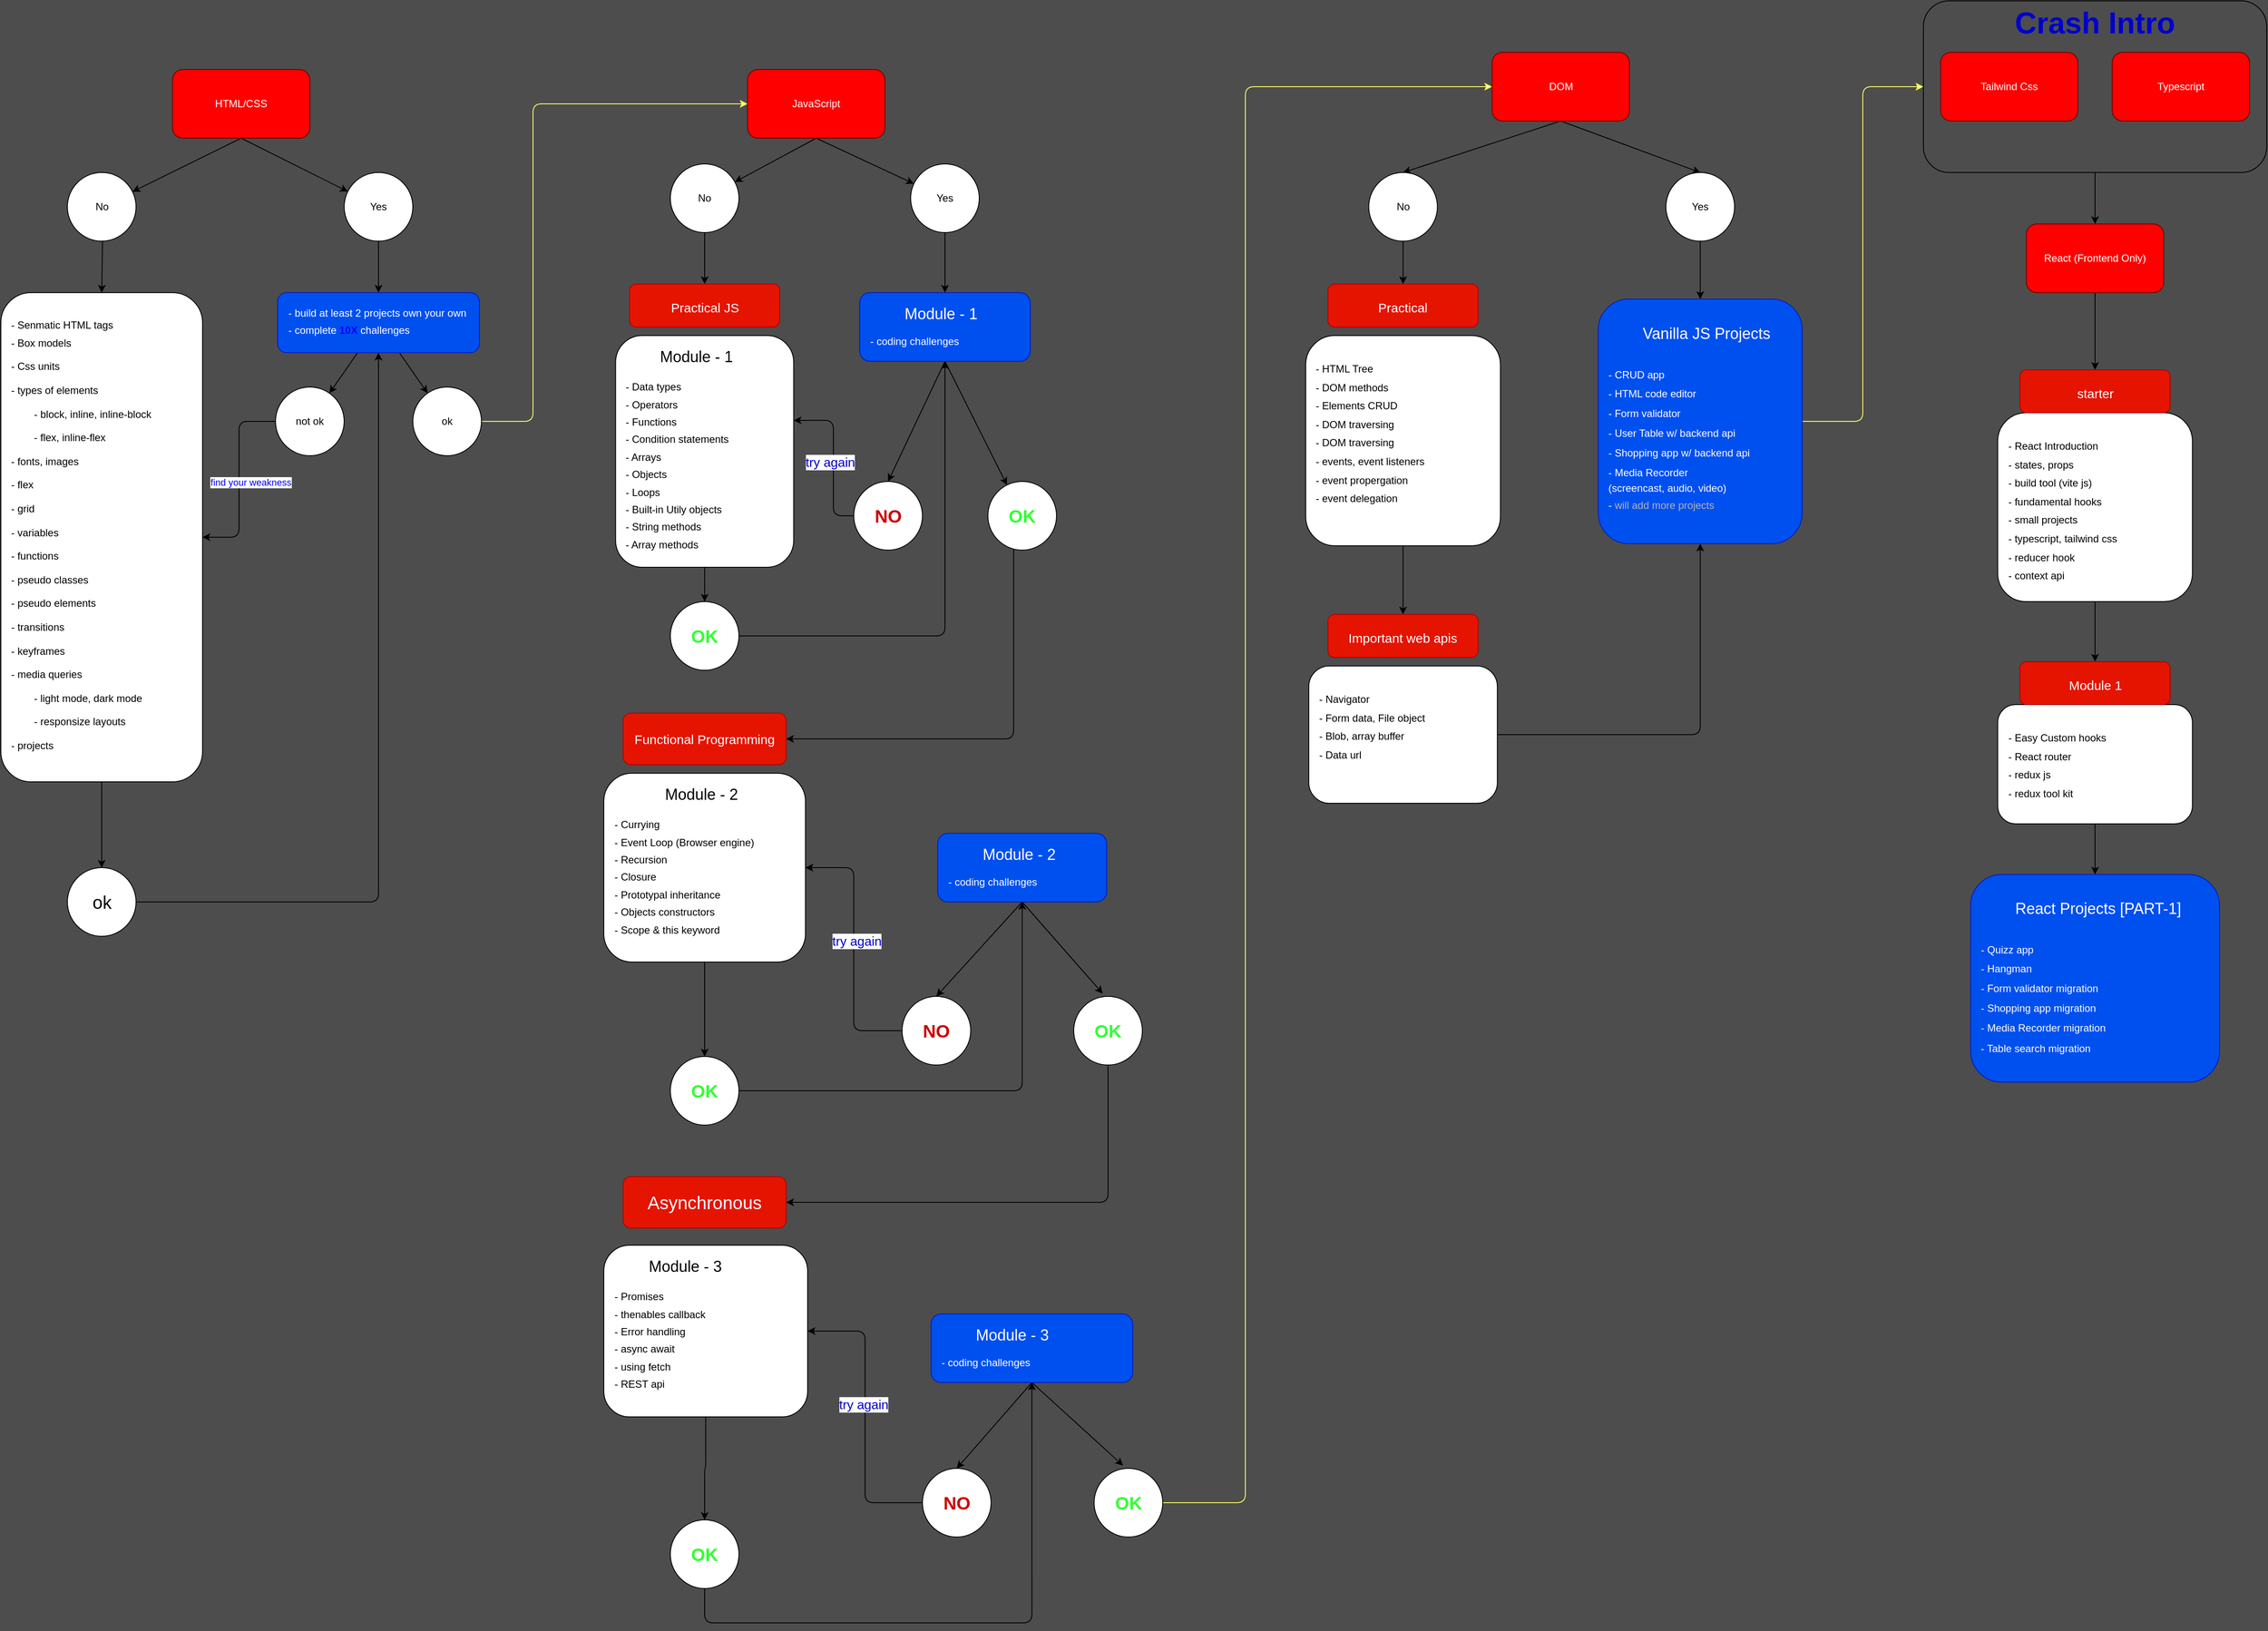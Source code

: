 <mxfile>
    <diagram id="TA0ZKF6RBeeegdJgYU5x" name="Page-1">
        <mxGraphModel dx="1787" dy="1337" grid="1" gridSize="10" guides="1" tooltips="1" connect="1" arrows="1" fold="1" page="0" pageScale="1" pageWidth="850" pageHeight="1100" background="#4D4D4D" math="0" shadow="0">
            <root>
                <mxCell id="0"/>
                <mxCell id="1" parent="0"/>
                <mxCell id="6" value="" style="edgeStyle=none;html=1;exitX=0.5;exitY=1;exitDx=0;exitDy=0;" parent="1" source="2" target="4" edge="1">
                    <mxGeometry relative="1" as="geometry"/>
                </mxCell>
                <mxCell id="2" value="HTML/CSS" style="rounded=1;whiteSpace=wrap;html=1;fillColor=#FF0000;fontColor=#ffffff;strokeColor=#6F0000;" parent="1" vertex="1">
                    <mxGeometry x="160" y="70" width="160" height="80" as="geometry"/>
                </mxCell>
                <mxCell id="15" style="edgeStyle=none;html=1;entryX=0.5;entryY=0;entryDx=0;entryDy=0;fontColor=#0000FF;" parent="1" source="4" target="14" edge="1">
                    <mxGeometry relative="1" as="geometry"/>
                </mxCell>
                <mxCell id="4" value="No" style="ellipse;whiteSpace=wrap;html=1;rounded=1;" parent="1" vertex="1">
                    <mxGeometry x="37.5" y="190" width="80" height="80" as="geometry"/>
                </mxCell>
                <mxCell id="13" style="edgeStyle=none;html=1;entryX=0.5;entryY=0;entryDx=0;entryDy=0;" parent="1" source="8" target="11" edge="1">
                    <mxGeometry relative="1" as="geometry"/>
                </mxCell>
                <mxCell id="8" value="Yes" style="ellipse;whiteSpace=wrap;html=1;rounded=1;" parent="1" vertex="1">
                    <mxGeometry x="360" y="190" width="80" height="80" as="geometry"/>
                </mxCell>
                <mxCell id="9" value="" style="edgeStyle=none;html=1;exitX=0.5;exitY=1;exitDx=0;exitDy=0;" parent="1" source="2" target="8" edge="1">
                    <mxGeometry relative="1" as="geometry">
                        <mxPoint x="413.636" y="160" as="sourcePoint"/>
                    </mxGeometry>
                </mxCell>
                <mxCell id="17" value="" style="edgeStyle=none;html=1;fontColor=#0000FF;" parent="1" source="11" target="16" edge="1">
                    <mxGeometry relative="1" as="geometry"/>
                </mxCell>
                <mxCell id="19" value="" style="edgeStyle=none;html=1;fontColor=#0000FF;" parent="1" source="11" target="18" edge="1">
                    <mxGeometry relative="1" as="geometry"/>
                </mxCell>
                <mxCell id="11" value="&lt;div style=&quot;text-align: justify;&quot;&gt;&lt;span style=&quot;background-color: initial;&quot;&gt;- build at least 2 projects own your own&lt;/span&gt;&lt;/div&gt;&lt;div style=&quot;text-align: justify; line-height: 230%;&quot;&gt;&lt;span style=&quot;background-color: initial;&quot;&gt;- complete &lt;b&gt;&lt;font color=&quot;#0000ff&quot;&gt;10X&lt;/font&gt;&lt;/b&gt; challenges&lt;/span&gt;&lt;/div&gt;" style="whiteSpace=wrap;html=1;rounded=1;align=left;spacingTop=0;spacing=12;verticalAlign=top;fillColor=#0050ef;fontColor=#ffffff;strokeColor=#001DBC;" parent="1" vertex="1">
                    <mxGeometry x="282.5" y="330" width="235" height="70" as="geometry"/>
                </mxCell>
                <mxCell id="36" value="" style="edgeStyle=none;html=1;fontSize=18;" parent="1" source="14" target="35" edge="1">
                    <mxGeometry relative="1" as="geometry"/>
                </mxCell>
                <mxCell id="14" value="&amp;nbsp; &amp;nbsp; &amp;nbsp; &amp;nbsp; &amp;nbsp; &amp;nbsp; &amp;nbsp; &amp;nbsp; &amp;nbsp; &amp;nbsp; &amp;nbsp; &amp;nbsp; &amp;nbsp; &amp;nbsp; &amp;nbsp; &amp;nbsp; &amp;nbsp; &amp;nbsp; &amp;nbsp; &amp;nbsp; &amp;nbsp; &amp;nbsp; &amp;nbsp; &amp;nbsp; &amp;nbsp; &amp;nbsp; &amp;nbsp; &amp;nbsp; &amp;nbsp; &amp;nbsp;&lt;br&gt;- Senmatic HTML tags&lt;br&gt;&lt;div style=&quot;line-height: 27.6px;&quot;&gt;&lt;span style=&quot;background-color: initial;&quot;&gt;- Box models&lt;/span&gt;&lt;/div&gt;&lt;div style=&quot;line-height: 27.6px;&quot;&gt;&lt;span style=&quot;background-color: initial;&quot;&gt;- Css units&lt;/span&gt;&lt;/div&gt;&lt;div style=&quot;line-height: 27.6px;&quot;&gt;&lt;span style=&quot;background-color: initial;&quot;&gt;- types of elements&amp;nbsp;&lt;/span&gt;&lt;/div&gt;&lt;div style=&quot;line-height: 27.6px;&quot;&gt;&lt;span style=&quot;background-color: initial;&quot;&gt;&lt;span style=&quot;white-space: pre;&quot;&gt;&#9;&lt;/span&gt;- block, inline, inline-block&lt;/span&gt;&lt;/div&gt;&lt;div style=&quot;line-height: 27.6px;&quot;&gt;&lt;span style=&quot;background-color: initial;&quot;&gt;&lt;span style=&quot;white-space: pre;&quot;&gt;&#9;&lt;/span&gt;- flex, inline-flex&lt;br&gt;&lt;/span&gt;&lt;/div&gt;&lt;div style=&quot;line-height: 27.6px;&quot;&gt;&lt;span style=&quot;background-color: initial;&quot;&gt;- fonts,&amp;nbsp;&lt;/span&gt;&lt;span style=&quot;background-color: initial;&quot;&gt;images&lt;/span&gt;&lt;span style=&quot;background-color: initial;&quot;&gt;&lt;br&gt;&lt;/span&gt;&lt;/div&gt;&lt;div style=&quot;line-height: 27.6px;&quot;&gt;&lt;span style=&quot;background-color: initial;&quot;&gt;- flex&lt;/span&gt;&lt;/div&gt;&lt;div style=&quot;line-height: 27.6px;&quot;&gt;&lt;span style=&quot;background-color: initial;&quot;&gt;- grid&lt;/span&gt;&lt;/div&gt;&lt;div style=&quot;line-height: 27.6px;&quot;&gt;&lt;span style=&quot;background-color: initial;&quot;&gt;- variables&lt;/span&gt;&lt;/div&gt;&lt;div style=&quot;line-height: 27.6px;&quot;&gt;&lt;span style=&quot;background-color: initial;&quot;&gt;- functions&lt;/span&gt;&lt;/div&gt;&lt;div style=&quot;line-height: 27.6px;&quot;&gt;&lt;span style=&quot;background-color: initial;&quot;&gt;- pseudo classes&lt;/span&gt;&lt;/div&gt;&lt;div style=&quot;line-height: 27.6px;&quot;&gt;&lt;span style=&quot;background-color: initial;&quot;&gt;- pseudo elements&lt;/span&gt;&lt;/div&gt;&lt;div style=&quot;line-height: 27.6px;&quot;&gt;&lt;span style=&quot;background-color: initial;&quot;&gt;- transitions&lt;/span&gt;&lt;/div&gt;&lt;div style=&quot;line-height: 27.6px;&quot;&gt;&lt;span style=&quot;background-color: initial;&quot;&gt;- keyframes&lt;/span&gt;&lt;/div&gt;&lt;div style=&quot;line-height: 27.6px;&quot;&gt;&lt;span style=&quot;background-color: initial;&quot;&gt;- media queries&amp;nbsp;&lt;/span&gt;&lt;/div&gt;&lt;div style=&quot;line-height: 27.6px;&quot;&gt;&lt;span style=&quot;background-color: initial;&quot;&gt;&lt;span style=&quot;white-space: pre;&quot;&gt;&#9;&lt;/span&gt;- light mode, dark mode&lt;br&gt;&lt;/span&gt;&lt;/div&gt;&lt;div style=&quot;line-height: 27.6px;&quot;&gt;&lt;span style=&quot;background-color: initial;&quot;&gt;&lt;span style=&quot;white-space: pre;&quot;&gt;&#9;&lt;/span&gt;- responsize layouts&lt;br&gt;&lt;/span&gt;&lt;/div&gt;&lt;div style=&quot;line-height: 27.6px;&quot;&gt;&lt;span style=&quot;background-color: initial;&quot;&gt;- projects&lt;/span&gt;&lt;/div&gt;" style="whiteSpace=wrap;html=1;rounded=1;align=left;spacingTop=0;spacing=12;verticalAlign=top;" parent="1" vertex="1">
                    <mxGeometry x="-40" y="330" width="235" height="570" as="geometry"/>
                </mxCell>
                <mxCell id="30" style="edgeStyle=orthogonalEdgeStyle;html=1;entryX=0;entryY=0.5;entryDx=0;entryDy=0;fontColor=#0000FF;fontSize=19;strokeColor=#FFFF66;" parent="1" source="16" target="26" edge="1">
                    <mxGeometry relative="1" as="geometry">
                        <Array as="points">
                            <mxPoint x="580" y="480"/>
                            <mxPoint x="580" y="110"/>
                        </Array>
                    </mxGeometry>
                </mxCell>
                <mxCell id="16" value="ok" style="ellipse;whiteSpace=wrap;html=1;align=center;verticalAlign=middle;rounded=1;spacingTop=0;spacing=12;" parent="1" vertex="1">
                    <mxGeometry x="440" y="440" width="80" height="80" as="geometry"/>
                </mxCell>
                <mxCell id="21" style="edgeStyle=orthogonalEdgeStyle;html=1;entryX=1;entryY=0.5;entryDx=0;entryDy=0;fontColor=#0000FF;" parent="1" source="18" target="14" edge="1">
                    <mxGeometry relative="1" as="geometry"/>
                </mxCell>
                <mxCell id="22" value="find your weakness" style="edgeLabel;html=1;align=center;verticalAlign=middle;resizable=0;points=[];fontColor=#0000FF;rounded=1;" parent="21" vertex="1" connectable="0">
                    <mxGeometry x="-0.205" relative="1" as="geometry">
                        <mxPoint x="13" y="26" as="offset"/>
                    </mxGeometry>
                </mxCell>
                <mxCell id="18" value="not ok" style="ellipse;whiteSpace=wrap;html=1;align=center;verticalAlign=middle;rounded=1;spacingTop=0;spacing=12;" parent="1" vertex="1">
                    <mxGeometry x="280" y="440" width="80" height="80" as="geometry"/>
                </mxCell>
                <mxCell id="25" value="" style="edgeStyle=none;html=1;exitX=0.5;exitY=1;exitDx=0;exitDy=0;" parent="1" source="26" target="27" edge="1">
                    <mxGeometry relative="1" as="geometry"/>
                </mxCell>
                <mxCell id="26" value="JavaScript" style="rounded=1;whiteSpace=wrap;html=1;fillColor=#FF0000;fontColor=#ffffff;strokeColor=#6F0000;" parent="1" vertex="1">
                    <mxGeometry x="830" y="70" width="160" height="80" as="geometry"/>
                </mxCell>
                <mxCell id="87" style="edgeStyle=orthogonalEdgeStyle;html=1;fontSize=15;fontColor=#0000CC;" parent="1" source="27" target="81" edge="1">
                    <mxGeometry relative="1" as="geometry"/>
                </mxCell>
                <mxCell id="27" value="No" style="ellipse;whiteSpace=wrap;html=1;rounded=1;" parent="1" vertex="1">
                    <mxGeometry x="740" y="180" width="80" height="80" as="geometry"/>
                </mxCell>
                <mxCell id="34" style="edgeStyle=none;html=1;" parent="1" source="28" target="33" edge="1">
                    <mxGeometry relative="1" as="geometry"/>
                </mxCell>
                <mxCell id="28" value="Yes" style="ellipse;whiteSpace=wrap;html=1;rounded=1;" parent="1" vertex="1">
                    <mxGeometry x="1020" y="180" width="80" height="80" as="geometry"/>
                </mxCell>
                <mxCell id="29" value="" style="edgeStyle=none;html=1;exitX=0.5;exitY=1;exitDx=0;exitDy=0;" parent="1" source="26" target="28" edge="1">
                    <mxGeometry relative="1" as="geometry">
                        <mxPoint x="1006.136" y="160" as="sourcePoint"/>
                    </mxGeometry>
                </mxCell>
                <mxCell id="47" value="" style="html=1;fontSize=16;exitX=0.5;exitY=1;exitDx=0;exitDy=0;" parent="1" source="33" target="46" edge="1">
                    <mxGeometry relative="1" as="geometry"/>
                </mxCell>
                <mxCell id="49" style="edgeStyle=none;html=1;exitX=0.5;exitY=1;exitDx=0;exitDy=0;entryX=0.5;entryY=0;entryDx=0;entryDy=0;fontSize=21;fontColor=#33FF33;" parent="1" source="33" target="48" edge="1">
                    <mxGeometry relative="1" as="geometry"/>
                </mxCell>
                <mxCell id="33" value="&lt;blockquote style=&quot;margin: 0px 0px 0px 40px; border: none; padding: 0px; line-height: 140%;&quot;&gt;&lt;div style=&quot;text-align: center; line-height: 140%;&quot;&gt;&lt;font style=&quot;font-size: 18px;&quot;&gt;Module - 1&lt;/font&gt;&lt;/div&gt;&lt;/blockquote&gt;&lt;div style=&quot;text-align: center;&quot;&gt;&lt;span style=&quot;background-color: initial;&quot;&gt;&lt;br&gt;&lt;/span&gt;&lt;/div&gt;&lt;div style=&quot;text-align: justify;&quot;&gt;&lt;span style=&quot;background-color: initial;&quot;&gt;-&amp;nbsp;&lt;/span&gt;&lt;span style=&quot;background-color: initial;&quot;&gt;coding challenges&lt;/span&gt;&lt;br&gt;&lt;/div&gt;" style="whiteSpace=wrap;html=1;rounded=1;align=left;spacingTop=0;spacing=12;verticalAlign=top;fillColor=#0050ef;fontColor=#ffffff;strokeColor=#001DBC;" parent="1" vertex="1">
                    <mxGeometry x="960.63" y="330" width="198.75" height="80" as="geometry"/>
                </mxCell>
                <mxCell id="38" style="edgeStyle=orthogonalEdgeStyle;html=1;entryX=0.5;entryY=1;entryDx=0;entryDy=0;fontSize=21;" parent="1" source="35" target="11" edge="1">
                    <mxGeometry relative="1" as="geometry"/>
                </mxCell>
                <mxCell id="35" value="ok" style="ellipse;whiteSpace=wrap;html=1;align=center;verticalAlign=middle;rounded=1;spacingTop=0;spacing=12;fontSize=21;" parent="1" vertex="1">
                    <mxGeometry x="37.5" y="1000" width="80" height="80" as="geometry"/>
                </mxCell>
                <mxCell id="41" value="" style="edgeStyle=orthogonalEdgeStyle;html=1;fontSize=16;" parent="1" source="39" edge="1">
                    <mxGeometry relative="1" as="geometry">
                        <mxPoint x="780" y="690" as="targetPoint"/>
                    </mxGeometry>
                </mxCell>
                <mxCell id="39" value="&lt;blockquote style=&quot;margin: 0px 0px 0px 40px; border: none; padding: 0px; line-height: 140%;&quot;&gt;&lt;div style=&quot;text-align: center; line-height: 140%;&quot;&gt;&lt;font style=&quot;font-size: 18px;&quot;&gt;Module - 1&lt;/font&gt;&lt;/div&gt;&lt;/blockquote&gt;&lt;div style=&quot;text-align: center;&quot;&gt;&lt;span style=&quot;background-color: initial;&quot;&gt;&lt;br&gt;&lt;/span&gt;&lt;/div&gt;&lt;div style=&quot;text-align: justify; line-height: 170%;&quot;&gt;- Data types&lt;/div&gt;&lt;div style=&quot;text-align: justify; line-height: 170%;&quot;&gt;- Operators&lt;/div&gt;&lt;div style=&quot;text-align: justify; line-height: 170%;&quot;&gt;- Functions&lt;/div&gt;&lt;div style=&quot;text-align: justify; line-height: 170%;&quot;&gt;- Condition statements&lt;/div&gt;&lt;div style=&quot;text-align: justify; line-height: 170%;&quot;&gt;- Arrays&lt;/div&gt;&lt;div style=&quot;text-align: justify; line-height: 170%;&quot;&gt;- Objects&lt;/div&gt;&lt;div style=&quot;text-align: justify; line-height: 170%;&quot;&gt;- Loops&lt;/div&gt;&lt;div style=&quot;text-align: justify; line-height: 170%;&quot;&gt;- Built-in Utily objects&lt;/div&gt;&lt;div style=&quot;text-align: justify; line-height: 170%;&quot;&gt;- String methods&lt;/div&gt;&lt;div style=&quot;text-align: justify; line-height: 170%;&quot;&gt;- Array methods&lt;/div&gt;" style="whiteSpace=wrap;html=1;rounded=1;align=left;spacingTop=0;spacing=12;verticalAlign=top;" parent="1" vertex="1">
                    <mxGeometry x="676.25" y="380" width="207.5" height="270" as="geometry"/>
                </mxCell>
                <mxCell id="45" style="edgeStyle=orthogonalEdgeStyle;html=1;entryX=0.5;entryY=1;entryDx=0;entryDy=0;fontSize=16;" parent="1" source="42" target="33" edge="1">
                    <mxGeometry relative="1" as="geometry"/>
                </mxCell>
                <mxCell id="42" value="&lt;font color=&quot;#33ff33&quot;&gt;&lt;b&gt;OK&lt;/b&gt;&lt;/font&gt;" style="ellipse;whiteSpace=wrap;html=1;align=center;verticalAlign=middle;rounded=1;spacingTop=0;spacing=12;fontSize=21;" parent="1" vertex="1">
                    <mxGeometry x="740" y="690" width="80" height="80" as="geometry"/>
                </mxCell>
                <mxCell id="55" style="edgeStyle=orthogonalEdgeStyle;html=1;entryX=0.5;entryY=0;entryDx=0;entryDy=0;fontSize=21;fontColor=#33FF33;" parent="1" source="43" target="54" edge="1">
                    <mxGeometry relative="1" as="geometry"/>
                </mxCell>
                <mxCell id="43" value="&lt;blockquote style=&quot;margin: 0px 0px 0px 40px; border: none; padding: 0px; line-height: 140%;&quot;&gt;&lt;div style=&quot;text-align: center; line-height: 140%;&quot;&gt;&lt;font style=&quot;font-size: 18px;&quot;&gt;Module - 2&lt;/font&gt;&lt;/div&gt;&lt;/blockquote&gt;&lt;div style=&quot;text-align: center;&quot;&gt;&lt;span style=&quot;background-color: initial;&quot;&gt;&lt;br&gt;&lt;/span&gt;&lt;/div&gt;&lt;div style=&quot;text-align: justify; line-height: 170%;&quot;&gt;- Currying&lt;/div&gt;&lt;div style=&quot;text-align: justify; line-height: 170%;&quot;&gt;- Event Loop (Browser engine)&lt;/div&gt;&lt;div style=&quot;text-align: justify; line-height: 170%;&quot;&gt;- Recursion&lt;/div&gt;&lt;div style=&quot;text-align: justify; line-height: 170%;&quot;&gt;- Closure&lt;/div&gt;&lt;div style=&quot;text-align: justify; line-height: 170%;&quot;&gt;- Prototypal inheritance&lt;/div&gt;&lt;div style=&quot;text-align: justify; line-height: 170%;&quot;&gt;- Objects constructors&lt;/div&gt;&lt;div style=&quot;text-align: justify; line-height: 170%;&quot;&gt;- Scope &amp;amp; this keyword&lt;/div&gt;" style="whiteSpace=wrap;html=1;rounded=1;align=left;spacingTop=0;spacing=12;verticalAlign=top;" parent="1" vertex="1">
                    <mxGeometry x="662.5" y="890" width="235" height="220" as="geometry"/>
                </mxCell>
                <mxCell id="86" style="edgeStyle=orthogonalEdgeStyle;html=1;entryX=1;entryY=0.5;entryDx=0;entryDy=0;fontSize=15;fontColor=#0000CC;" parent="1" source="46" target="78" edge="1">
                    <mxGeometry relative="1" as="geometry">
                        <Array as="points">
                            <mxPoint x="1140" y="850"/>
                        </Array>
                    </mxGeometry>
                </mxCell>
                <mxCell id="46" value="&lt;b&gt;&lt;font color=&quot;#33ff33&quot; style=&quot;font-size: 21px;&quot;&gt;OK&lt;/font&gt;&lt;/b&gt;" style="ellipse;whiteSpace=wrap;html=1;align=center;verticalAlign=middle;rounded=1;spacingTop=0;spacing=12;" parent="1" vertex="1">
                    <mxGeometry x="1110" y="550" width="80" height="80" as="geometry"/>
                </mxCell>
                <mxCell id="52" style="edgeStyle=orthogonalEdgeStyle;html=1;entryX=1;entryY=0.366;entryDx=0;entryDy=0;entryPerimeter=0;fontSize=21;fontColor=#CC0000;" parent="1" source="48" target="39" edge="1">
                    <mxGeometry relative="1" as="geometry">
                        <Array as="points">
                            <mxPoint x="930" y="590"/>
                            <mxPoint x="930" y="479"/>
                        </Array>
                    </mxGeometry>
                </mxCell>
                <mxCell id="82" value="&lt;font color=&quot;#0000cc&quot;&gt;try again&lt;/font&gt;" style="edgeLabel;html=1;align=center;verticalAlign=middle;resizable=0;points=[];fontSize=15;fontColor=#FFFFFF;rounded=1;" parent="52" vertex="1" connectable="0">
                    <mxGeometry x="-0.38" y="1" relative="1" as="geometry">
                        <mxPoint x="-3" y="-31" as="offset"/>
                    </mxGeometry>
                </mxCell>
                <mxCell id="48" value="&lt;span style=&quot;font-size: 21px;&quot;&gt;&lt;b style=&quot;&quot;&gt;&lt;font color=&quot;#cc0000&quot;&gt;NO&lt;/font&gt;&lt;/b&gt;&lt;/span&gt;" style="ellipse;whiteSpace=wrap;html=1;align=center;verticalAlign=middle;rounded=1;spacingTop=0;spacing=12;" parent="1" vertex="1">
                    <mxGeometry x="953.75" y="550" width="80" height="80" as="geometry"/>
                </mxCell>
                <mxCell id="57" style="edgeStyle=orthogonalEdgeStyle;html=1;entryX=0.5;entryY=1;entryDx=0;entryDy=0;fontSize=21;fontColor=#33FF33;" parent="1" source="54" target="56" edge="1">
                    <mxGeometry relative="1" as="geometry"/>
                </mxCell>
                <mxCell id="54" value="&lt;font color=&quot;#33ff33&quot;&gt;&lt;b&gt;OK&lt;/b&gt;&lt;/font&gt;" style="ellipse;whiteSpace=wrap;html=1;align=center;verticalAlign=middle;rounded=1;spacingTop=0;spacing=12;fontSize=21;" parent="1" vertex="1">
                    <mxGeometry x="740" y="1220" width="80" height="80" as="geometry"/>
                </mxCell>
                <mxCell id="64" style="html=1;entryX=0.5;entryY=0;entryDx=0;entryDy=0;fontSize=21;fontColor=#33FF33;exitX=0.5;exitY=1;exitDx=0;exitDy=0;" parent="1" source="56" target="62" edge="1">
                    <mxGeometry relative="1" as="geometry"/>
                </mxCell>
                <mxCell id="65" style="edgeStyle=none;html=1;entryX=0.422;entryY=-0.041;entryDx=0;entryDy=0;entryPerimeter=0;fontSize=21;fontColor=#33FF33;exitX=0.5;exitY=1;exitDx=0;exitDy=0;" parent="1" source="56" target="59" edge="1">
                    <mxGeometry relative="1" as="geometry"/>
                </mxCell>
                <mxCell id="56" value="&lt;blockquote style=&quot;margin: 0px 0px 0px 40px; border: none; padding: 0px; line-height: 140%;&quot;&gt;&lt;div style=&quot;text-align: center; line-height: 140%;&quot;&gt;&lt;font style=&quot;font-size: 18px;&quot;&gt;Module - 2&lt;/font&gt;&lt;/div&gt;&lt;/blockquote&gt;&lt;div style=&quot;text-align: center;&quot;&gt;&lt;span style=&quot;background-color: initial;&quot;&gt;&lt;br&gt;&lt;/span&gt;&lt;/div&gt;&lt;div style=&quot;text-align: justify;&quot;&gt;&lt;span style=&quot;background-color: initial;&quot;&gt;- &lt;/span&gt;&lt;span style=&quot;background-color: initial;&quot;&gt;coding challenges&lt;/span&gt;&lt;br&gt;&lt;/div&gt;" style="whiteSpace=wrap;html=1;rounded=1;align=left;spacingTop=0;spacing=12;verticalAlign=top;fillColor=#0050ef;fontColor=#ffffff;strokeColor=#001DBC;" parent="1" vertex="1">
                    <mxGeometry x="1051.56" y="960" width="196.87" height="80" as="geometry"/>
                </mxCell>
                <mxCell id="88" style="edgeStyle=orthogonalEdgeStyle;html=1;entryX=1;entryY=0.5;entryDx=0;entryDy=0;fontSize=15;fontColor=#0000CC;" parent="1" source="59" target="80" edge="1">
                    <mxGeometry relative="1" as="geometry">
                        <Array as="points">
                            <mxPoint x="1250" y="1390"/>
                        </Array>
                    </mxGeometry>
                </mxCell>
                <mxCell id="59" value="&lt;b&gt;&lt;font color=&quot;#33ff33&quot; style=&quot;font-size: 21px;&quot;&gt;OK&lt;/font&gt;&lt;/b&gt;" style="ellipse;whiteSpace=wrap;html=1;align=center;verticalAlign=middle;rounded=1;spacingTop=0;spacing=12;" parent="1" vertex="1">
                    <mxGeometry x="1210" y="1150" width="80" height="80" as="geometry"/>
                </mxCell>
                <mxCell id="66" style="edgeStyle=orthogonalEdgeStyle;html=1;entryX=1;entryY=0.5;entryDx=0;entryDy=0;fontSize=21;fontColor=#33FF33;" parent="1" source="62" target="43" edge="1">
                    <mxGeometry relative="1" as="geometry"/>
                </mxCell>
                <mxCell id="83" value="try again" style="edgeLabel;html=1;align=center;verticalAlign=middle;resizable=0;points=[];fontSize=15;fontColor=#0000CC;rounded=1;" parent="66" vertex="1" connectable="0">
                    <mxGeometry x="0.072" y="-3" relative="1" as="geometry">
                        <mxPoint as="offset"/>
                    </mxGeometry>
                </mxCell>
                <mxCell id="62" value="&lt;span style=&quot;font-size: 21px;&quot;&gt;&lt;b style=&quot;&quot;&gt;&lt;font color=&quot;#cc0000&quot;&gt;NO&lt;/font&gt;&lt;/b&gt;&lt;/span&gt;" style="ellipse;whiteSpace=wrap;html=1;align=center;verticalAlign=middle;rounded=1;spacingTop=0;spacing=12;" parent="1" vertex="1">
                    <mxGeometry x="1010" y="1150" width="80" height="80" as="geometry"/>
                </mxCell>
                <mxCell id="67" style="edgeStyle=orthogonalEdgeStyle;html=1;entryX=0.5;entryY=0;entryDx=0;entryDy=0;fontSize=21;fontColor=#33FF33;" parent="1" source="68" target="70" edge="1">
                    <mxGeometry relative="1" as="geometry"/>
                </mxCell>
                <mxCell id="68" value="&lt;blockquote style=&quot;margin: 0px 0px 0px 40px; border: none; padding: 0px; line-height: 140%;&quot;&gt;&lt;div style=&quot;text-align: center; line-height: 140%;&quot;&gt;&lt;font style=&quot;font-size: 18px;&quot;&gt;Module - 3&lt;/font&gt;&lt;/div&gt;&lt;/blockquote&gt;&lt;div style=&quot;text-align: center;&quot;&gt;&lt;span style=&quot;background-color: initial;&quot;&gt;&lt;br&gt;&lt;/span&gt;&lt;/div&gt;&lt;div style=&quot;text-align: justify; line-height: 170%;&quot;&gt;- Promises&lt;/div&gt;&lt;div style=&quot;text-align: justify; line-height: 170%;&quot;&gt;- thenables callback&lt;/div&gt;&lt;div style=&quot;text-align: justify; line-height: 170%;&quot;&gt;- Error handling&lt;/div&gt;&lt;div style=&quot;text-align: justify; line-height: 170%;&quot;&gt;- async await&lt;/div&gt;&lt;div style=&quot;text-align: justify; line-height: 170%;&quot;&gt;- using fetch&lt;/div&gt;&lt;div style=&quot;text-align: justify; line-height: 170%;&quot;&gt;- REST api&lt;/div&gt;" style="whiteSpace=wrap;html=1;rounded=1;align=left;spacingTop=0;spacing=12;verticalAlign=top;" parent="1" vertex="1">
                    <mxGeometry x="662.5" y="1440" width="237.5" height="200" as="geometry"/>
                </mxCell>
                <mxCell id="69" style="edgeStyle=orthogonalEdgeStyle;html=1;entryX=0.5;entryY=1;entryDx=0;entryDy=0;fontSize=21;fontColor=#33FF33;" parent="1" source="70" target="73" edge="1">
                    <mxGeometry relative="1" as="geometry">
                        <Array as="points">
                            <mxPoint x="780" y="1880"/>
                            <mxPoint x="1161" y="1880"/>
                        </Array>
                    </mxGeometry>
                </mxCell>
                <mxCell id="70" value="&lt;font color=&quot;#33ff33&quot;&gt;&lt;b&gt;OK&lt;/b&gt;&lt;/font&gt;" style="ellipse;whiteSpace=wrap;html=1;align=center;verticalAlign=middle;rounded=1;spacingTop=0;spacing=12;fontSize=21;" parent="1" vertex="1">
                    <mxGeometry x="740" y="1760" width="80" height="80" as="geometry"/>
                </mxCell>
                <mxCell id="71" style="html=1;entryX=0.5;entryY=0;entryDx=0;entryDy=0;fontSize=21;fontColor=#33FF33;exitX=0.5;exitY=1;exitDx=0;exitDy=0;" parent="1" source="73" target="76" edge="1">
                    <mxGeometry relative="1" as="geometry"/>
                </mxCell>
                <mxCell id="72" style="edgeStyle=none;html=1;entryX=0.422;entryY=-0.041;entryDx=0;entryDy=0;entryPerimeter=0;fontSize=21;fontColor=#33FF33;exitX=0.5;exitY=1;exitDx=0;exitDy=0;" parent="1" source="73" target="74" edge="1">
                    <mxGeometry relative="1" as="geometry"/>
                </mxCell>
                <mxCell id="73" value="&lt;blockquote style=&quot;margin: 0px 0px 0px 40px; border: none; padding: 0px; line-height: 140%;&quot;&gt;&lt;div style=&quot;text-align: center; line-height: 140%;&quot;&gt;&lt;font style=&quot;font-size: 18px;&quot;&gt;Module - 3&lt;/font&gt;&lt;/div&gt;&lt;/blockquote&gt;&lt;div style=&quot;text-align: center;&quot;&gt;&lt;span style=&quot;background-color: initial;&quot;&gt;&lt;br&gt;&lt;/span&gt;&lt;/div&gt;&lt;div style=&quot;text-align: justify;&quot;&gt;&lt;span style=&quot;background-color: initial;&quot;&gt;- &lt;/span&gt;&lt;span style=&quot;background-color: initial;&quot;&gt;coding challenges&lt;/span&gt;&lt;br&gt;&lt;/div&gt;" style="whiteSpace=wrap;html=1;rounded=1;align=left;spacingTop=0;spacing=12;verticalAlign=top;fillColor=#0050ef;fontColor=#ffffff;strokeColor=#001DBC;" parent="1" vertex="1">
                    <mxGeometry x="1043.75" y="1520" width="235" height="80" as="geometry"/>
                </mxCell>
                <mxCell id="89" style="edgeStyle=orthogonalEdgeStyle;html=1;strokeColor=#FFFF66;fontSize=19;fontColor=#0000CC;entryX=0;entryY=0.5;entryDx=0;entryDy=0;" parent="1" source="74" target="90" edge="1">
                    <mxGeometry relative="1" as="geometry">
                        <mxPoint x="1490" y="110.0" as="targetPoint"/>
                        <Array as="points">
                            <mxPoint x="1410" y="1740"/>
                            <mxPoint x="1410" y="90"/>
                        </Array>
                    </mxGeometry>
                </mxCell>
                <mxCell id="74" value="&lt;b&gt;&lt;font color=&quot;#33ff33&quot; style=&quot;font-size: 21px;&quot;&gt;OK&lt;/font&gt;&lt;/b&gt;" style="ellipse;whiteSpace=wrap;html=1;align=center;verticalAlign=middle;rounded=1;spacingTop=0;spacing=12;" parent="1" vertex="1">
                    <mxGeometry x="1233.75" y="1700" width="80" height="80" as="geometry"/>
                </mxCell>
                <mxCell id="75" style="edgeStyle=orthogonalEdgeStyle;html=1;entryX=1;entryY=0.5;entryDx=0;entryDy=0;fontSize=21;fontColor=#33FF33;" parent="1" source="76" target="68" edge="1">
                    <mxGeometry relative="1" as="geometry"/>
                </mxCell>
                <mxCell id="85" value="try again" style="edgeLabel;html=1;align=center;verticalAlign=middle;resizable=0;points=[];fontSize=15;fontColor=#0000CC;rounded=1;" parent="75" vertex="1" connectable="0">
                    <mxGeometry x="0.219" relative="1" as="geometry">
                        <mxPoint x="-2" y="21" as="offset"/>
                    </mxGeometry>
                </mxCell>
                <mxCell id="76" value="&lt;span style=&quot;font-size: 21px;&quot;&gt;&lt;b style=&quot;&quot;&gt;&lt;font color=&quot;#cc0000&quot;&gt;NO&lt;/font&gt;&lt;/b&gt;&lt;/span&gt;" style="ellipse;whiteSpace=wrap;html=1;align=center;verticalAlign=middle;rounded=1;spacingTop=0;spacing=12;" parent="1" vertex="1">
                    <mxGeometry x="1033.75" y="1700" width="80" height="80" as="geometry"/>
                </mxCell>
                <mxCell id="78" value="Functional Programming" style="rounded=1;whiteSpace=wrap;html=1;labelBackgroundColor=none;fontSize=15;fontColor=#ffffff;fillColor=#e51400;strokeColor=#B20000;" parent="1" vertex="1">
                    <mxGeometry x="685" y="820" width="190" height="60" as="geometry"/>
                </mxCell>
                <mxCell id="80" value="Asynchronous" style="rounded=1;whiteSpace=wrap;html=1;labelBackgroundColor=none;fontSize=21;fontColor=#ffffff;fillColor=#e51400;strokeColor=#B20000;" parent="1" vertex="1">
                    <mxGeometry x="685" y="1360" width="190" height="60" as="geometry"/>
                </mxCell>
                <mxCell id="81" value="&lt;font style=&quot;font-size: 15px;&quot;&gt;Practical JS&lt;/font&gt;" style="rounded=1;whiteSpace=wrap;html=1;labelBackgroundColor=none;fontSize=21;fontColor=#ffffff;fillColor=#e51400;strokeColor=#B20000;" parent="1" vertex="1">
                    <mxGeometry x="692.5" y="320" width="175" height="50" as="geometry"/>
                </mxCell>
                <mxCell id="102" style="edgeStyle=none;html=1;entryX=0.5;entryY=0;entryDx=0;entryDy=0;exitX=0.5;exitY=1;exitDx=0;exitDy=0;" parent="1" source="90" target="93" edge="1">
                    <mxGeometry relative="1" as="geometry"/>
                </mxCell>
                <mxCell id="103" style="edgeStyle=none;html=1;entryX=0.5;entryY=0;entryDx=0;entryDy=0;exitX=0.5;exitY=1;exitDx=0;exitDy=0;" parent="1" source="90" target="92" edge="1">
                    <mxGeometry relative="1" as="geometry"/>
                </mxCell>
                <mxCell id="90" value="DOM" style="rounded=1;whiteSpace=wrap;html=1;fillColor=#FF0000;fontColor=#ffffff;strokeColor=#6F0000;" parent="1" vertex="1">
                    <mxGeometry x="1697.5" y="50" width="160" height="80" as="geometry"/>
                </mxCell>
                <mxCell id="105" style="edgeStyle=none;html=1;" parent="1" source="92" target="94" edge="1">
                    <mxGeometry relative="1" as="geometry"/>
                </mxCell>
                <mxCell id="92" value="Yes" style="ellipse;whiteSpace=wrap;html=1;rounded=1;" parent="1" vertex="1">
                    <mxGeometry x="1900" y="190" width="80" height="80" as="geometry"/>
                </mxCell>
                <mxCell id="104" style="edgeStyle=none;html=1;entryX=0.5;entryY=0;entryDx=0;entryDy=0;" parent="1" source="93" target="95" edge="1">
                    <mxGeometry relative="1" as="geometry"/>
                </mxCell>
                <mxCell id="93" value="No" style="ellipse;whiteSpace=wrap;html=1;rounded=1;" parent="1" vertex="1">
                    <mxGeometry x="1553.75" y="190" width="80" height="80" as="geometry"/>
                </mxCell>
                <mxCell id="116" style="edgeStyle=orthogonalEdgeStyle;html=1;entryX=0;entryY=0.5;entryDx=0;entryDy=0;fontSize=35;fontColor=#0000CC;strokeColor=#FFFF66;" parent="1" source="94" target="111" edge="1">
                    <mxGeometry relative="1" as="geometry"/>
                </mxCell>
                <mxCell id="94" value="&lt;p style=&quot;line-height: 130%;&quot;&gt;&lt;/p&gt;&lt;blockquote style=&quot;margin: 0px 0px 0px 40px; border: none; padding: 0px; line-height: 190%;&quot;&gt;&lt;div style=&quot;text-align: center; line-height: 190%;&quot;&gt;&lt;span style=&quot;font-size: 18px;&quot;&gt;Vanilla JS Projects&lt;/span&gt;&lt;/div&gt;&lt;/blockquote&gt;&lt;div style=&quot;text-align: center; line-height: 190%;&quot;&gt;&lt;span style=&quot;background-color: initial;&quot;&gt;&lt;br&gt;&lt;/span&gt;&lt;/div&gt;&lt;div style=&quot;text-align: justify; line-height: 190%;&quot;&gt;&lt;span style=&quot;background-color: initial;&quot;&gt;- CRUD app&lt;/span&gt;&lt;br&gt;&lt;/div&gt;&lt;div style=&quot;text-align: justify; line-height: 190%;&quot;&gt;&lt;span style=&quot;background-color: initial;&quot;&gt;- HTML code editor&lt;/span&gt;&lt;/div&gt;&lt;div style=&quot;text-align: justify; line-height: 190%;&quot;&gt;&lt;span style=&quot;background-color: initial;&quot;&gt;- Form validator&lt;/span&gt;&lt;/div&gt;&lt;div style=&quot;text-align: justify; line-height: 190%;&quot;&gt;&lt;span style=&quot;background-color: initial;&quot;&gt;- User Table w/ backend api&lt;/span&gt;&lt;/div&gt;&lt;div style=&quot;text-align: justify; line-height: 190%;&quot;&gt;&lt;span style=&quot;background-color: initial;&quot;&gt;- Shopping app w/ backend api&lt;/span&gt;&lt;/div&gt;&lt;div style=&quot;text-align: justify; line-height: 190%;&quot;&gt;- Media Recorder&amp;nbsp;&lt;/div&gt;&lt;div style=&quot;text-align: justify; line-height: 120%;&quot;&gt;(screencast, audio, video)&lt;/div&gt;&lt;div style=&quot;text-align: justify; line-height: 210%;&quot;&gt;- &lt;font color=&quot;#b3b3b3&quot;&gt;will add more projects&lt;/font&gt;&lt;/div&gt;&lt;p&gt;&lt;/p&gt;" style="whiteSpace=wrap;html=1;rounded=1;align=left;spacingTop=0;spacing=12;verticalAlign=top;fillColor=#0050ef;fontColor=#ffffff;strokeColor=#001DBC;" parent="1" vertex="1">
                    <mxGeometry x="1821.25" y="337.5" width="237.5" height="285" as="geometry"/>
                </mxCell>
                <mxCell id="95" value="&lt;font style=&quot;font-size: 15px;&quot;&gt;Practical&lt;/font&gt;" style="rounded=1;whiteSpace=wrap;html=1;labelBackgroundColor=none;fontSize=21;fontColor=#ffffff;fillColor=#e51400;strokeColor=#B20000;" parent="1" vertex="1">
                    <mxGeometry x="1506.25" y="320" width="175" height="50" as="geometry"/>
                </mxCell>
                <mxCell id="106" style="edgeStyle=none;html=1;entryX=0.5;entryY=0;entryDx=0;entryDy=0;fontColor=#B3B3B3;" parent="1" source="97" target="100" edge="1">
                    <mxGeometry relative="1" as="geometry"/>
                </mxCell>
                <mxCell id="97" value="&lt;p style=&quot;line-height: 180%;&quot;&gt;- HTML Tree&lt;br&gt;- DOM methods&lt;br&gt;- Elements CRUD&lt;br&gt;- DOM traversing&lt;br&gt;- DOM traversing&lt;br&gt;- events, event listeners&lt;br&gt;- event propergation&lt;br&gt;- event delegation&lt;/p&gt;" style="whiteSpace=wrap;html=1;rounded=1;align=left;spacingTop=0;spacing=12;verticalAlign=top;" parent="1" vertex="1">
                    <mxGeometry x="1480.32" y="380" width="226.87" height="245" as="geometry"/>
                </mxCell>
                <mxCell id="100" value="&lt;span style=&quot;font-size: 15px;&quot;&gt;Important web apis&lt;/span&gt;" style="rounded=1;whiteSpace=wrap;html=1;labelBackgroundColor=none;fontSize=21;fontColor=#ffffff;fillColor=#e51400;strokeColor=#B20000;" parent="1" vertex="1">
                    <mxGeometry x="1506.25" y="705" width="175" height="50" as="geometry"/>
                </mxCell>
                <mxCell id="107" style="edgeStyle=orthogonalEdgeStyle;html=1;entryX=0.5;entryY=1;entryDx=0;entryDy=0;fontColor=#B3B3B3;" parent="1" source="101" target="94" edge="1">
                    <mxGeometry relative="1" as="geometry"/>
                </mxCell>
                <mxCell id="101" value="&lt;p style=&quot;line-height: 180%;&quot;&gt;- Navigator&lt;br&gt;- Form data, File object&lt;br&gt;- Blob, array buffer&lt;br&gt;- Data url&lt;br&gt;&lt;/p&gt;" style="whiteSpace=wrap;html=1;rounded=1;align=left;spacingTop=0;spacing=12;verticalAlign=top;" parent="1" vertex="1">
                    <mxGeometry x="1483.91" y="765" width="219.69" height="160" as="geometry"/>
                </mxCell>
                <mxCell id="109" value="Tailwind Css" style="rounded=1;whiteSpace=wrap;html=1;fillColor=#FF0000;fontColor=#ffffff;strokeColor=#6F0000;" parent="1" vertex="1">
                    <mxGeometry x="2220" y="50" width="160" height="80" as="geometry"/>
                </mxCell>
                <mxCell id="110" value="Typescript" style="rounded=1;whiteSpace=wrap;html=1;fillColor=#FF0000;fontColor=#ffffff;strokeColor=#6F0000;" parent="1" vertex="1">
                    <mxGeometry x="2420" y="50" width="160" height="80" as="geometry"/>
                </mxCell>
                <mxCell id="115" style="edgeStyle=orthogonalEdgeStyle;html=1;entryX=0.5;entryY=0;entryDx=0;entryDy=0;fontSize=35;fontColor=#0000CC;" parent="1" source="111" target="114" edge="1">
                    <mxGeometry relative="1" as="geometry"/>
                </mxCell>
                <mxCell id="111" value="" style="rounded=1;whiteSpace=wrap;html=1;labelBackgroundColor=none;fontColor=#B3B3B3;fillColor=none;" parent="1" vertex="1">
                    <mxGeometry x="2200" y="-10" width="400" height="200" as="geometry"/>
                </mxCell>
                <mxCell id="113" value="&lt;font color=&quot;#0000cc&quot; style=&quot;font-size: 35px;&quot;&gt;&lt;b&gt;Crash Intro&lt;/b&gt;&lt;/font&gt;" style="text;html=1;strokeColor=none;fillColor=none;align=center;verticalAlign=middle;whiteSpace=wrap;rounded=1;labelBackgroundColor=none;fontColor=#B3B3B3;" parent="1" vertex="1">
                    <mxGeometry x="2300" width="200" height="30" as="geometry"/>
                </mxCell>
                <mxCell id="120" style="edgeStyle=none;html=1;entryX=0.5;entryY=0;entryDx=0;entryDy=0;" parent="1" source="114" target="119" edge="1">
                    <mxGeometry relative="1" as="geometry"/>
                </mxCell>
                <mxCell id="114" value="React (Frontend Only)" style="rounded=1;whiteSpace=wrap;html=1;fillColor=#FF0000;fontColor=#ffffff;strokeColor=#6F0000;" parent="1" vertex="1">
                    <mxGeometry x="2320" y="250" width="160" height="80" as="geometry"/>
                </mxCell>
                <mxCell id="117" value="&lt;p style=&quot;line-height: 130%;&quot;&gt;&lt;/p&gt;&lt;blockquote style=&quot;margin: 0px 0px 0px 40px; border: none; padding: 0px; line-height: 190%;&quot;&gt;&lt;div style=&quot;text-align: center; line-height: 190%;&quot;&gt;&lt;span style=&quot;font-size: 18px;&quot;&gt;React Projects [PART-1]&lt;/span&gt;&lt;/div&gt;&lt;/blockquote&gt;&lt;div style=&quot;text-align: center; line-height: 190%;&quot;&gt;&lt;span style=&quot;background-color: initial;&quot;&gt;&lt;br&gt;&lt;/span&gt;&lt;/div&gt;&lt;div style=&quot;text-align: justify; line-height: 190%;&quot;&gt;&lt;span style=&quot;background-color: initial;&quot;&gt;- Quizz app&lt;/span&gt;&lt;br&gt;&lt;/div&gt;&lt;div style=&quot;text-align: justify; line-height: 190%;&quot;&gt;&lt;span style=&quot;background-color: initial;&quot;&gt;- Hangman&amp;nbsp;&lt;/span&gt;&lt;/div&gt;&lt;div style=&quot;text-align: justify; line-height: 190%;&quot;&gt;&lt;span style=&quot;background-color: initial;&quot;&gt;- Form validator migration&lt;/span&gt;&lt;/div&gt;&lt;div style=&quot;text-align: justify; line-height: 190%;&quot;&gt;&lt;span style=&quot;background-color: initial;&quot;&gt;- Shopping app migration&lt;/span&gt;&lt;/div&gt;&lt;div style=&quot;text-align: justify; line-height: 190%;&quot;&gt;- Media Recorder migration&lt;/div&gt;&lt;div style=&quot;text-align: justify; line-height: 210%;&quot;&gt;- Table search migration&lt;/div&gt;&lt;p&gt;&lt;/p&gt;" style="whiteSpace=wrap;html=1;rounded=1;align=left;spacingTop=0;spacing=12;verticalAlign=top;fillColor=#0050ef;fontColor=#ffffff;strokeColor=#001DBC;" parent="1" vertex="1">
                    <mxGeometry x="2255.01" y="1008" width="290" height="242" as="geometry"/>
                </mxCell>
                <mxCell id="123" style="edgeStyle=none;html=1;entryX=0.5;entryY=0;entryDx=0;entryDy=0;" parent="1" source="118" target="122" edge="1">
                    <mxGeometry relative="1" as="geometry"/>
                </mxCell>
                <mxCell id="118" value="&lt;p style=&quot;line-height: 180%;&quot;&gt;- React Introduction&lt;br&gt;- states, props&lt;br&gt;- build tool (vite js)&lt;br&gt;- fundamental hooks&lt;br&gt;- small projects&lt;br&gt;- typescript, tailwind css&amp;nbsp;&lt;br&gt;- reducer hook&lt;br&gt;- context api&lt;/p&gt;" style="whiteSpace=wrap;html=1;rounded=1;align=left;spacingTop=0;spacing=12;verticalAlign=top;" parent="1" vertex="1">
                    <mxGeometry x="2286.57" y="470" width="226.87" height="220" as="geometry"/>
                </mxCell>
                <mxCell id="119" value="&lt;font style=&quot;font-size: 15px;&quot;&gt;starter&lt;/font&gt;" style="rounded=1;whiteSpace=wrap;html=1;labelBackgroundColor=none;fontSize=21;fontColor=#ffffff;fillColor=#e51400;strokeColor=#B20000;" parent="1" vertex="1">
                    <mxGeometry x="2312.5" y="420" width="175" height="50" as="geometry"/>
                </mxCell>
                <mxCell id="124" style="edgeStyle=none;html=1;entryX=0.5;entryY=0;entryDx=0;entryDy=0;" edge="1" parent="1" source="121" target="117">
                    <mxGeometry relative="1" as="geometry"/>
                </mxCell>
                <mxCell id="121" value="&lt;p style=&quot;line-height: 180%;&quot;&gt;- Easy Custom hooks&lt;br&gt;- React router&lt;br&gt;- redux js&lt;br&gt;- redux tool kit&lt;/p&gt;" style="whiteSpace=wrap;html=1;rounded=1;align=left;spacingTop=0;spacing=12;verticalAlign=top;" parent="1" vertex="1">
                    <mxGeometry x="2286.57" y="810" width="226.87" height="139" as="geometry"/>
                </mxCell>
                <mxCell id="122" value="&lt;font style=&quot;font-size: 15px;&quot;&gt;Module 1&lt;/font&gt;" style="rounded=1;whiteSpace=wrap;html=1;labelBackgroundColor=none;fontSize=21;fontColor=#ffffff;fillColor=#e51400;strokeColor=#B20000;" parent="1" vertex="1">
                    <mxGeometry x="2312.5" y="760" width="175" height="50" as="geometry"/>
                </mxCell>
            </root>
        </mxGraphModel>
    </diagram>
</mxfile>